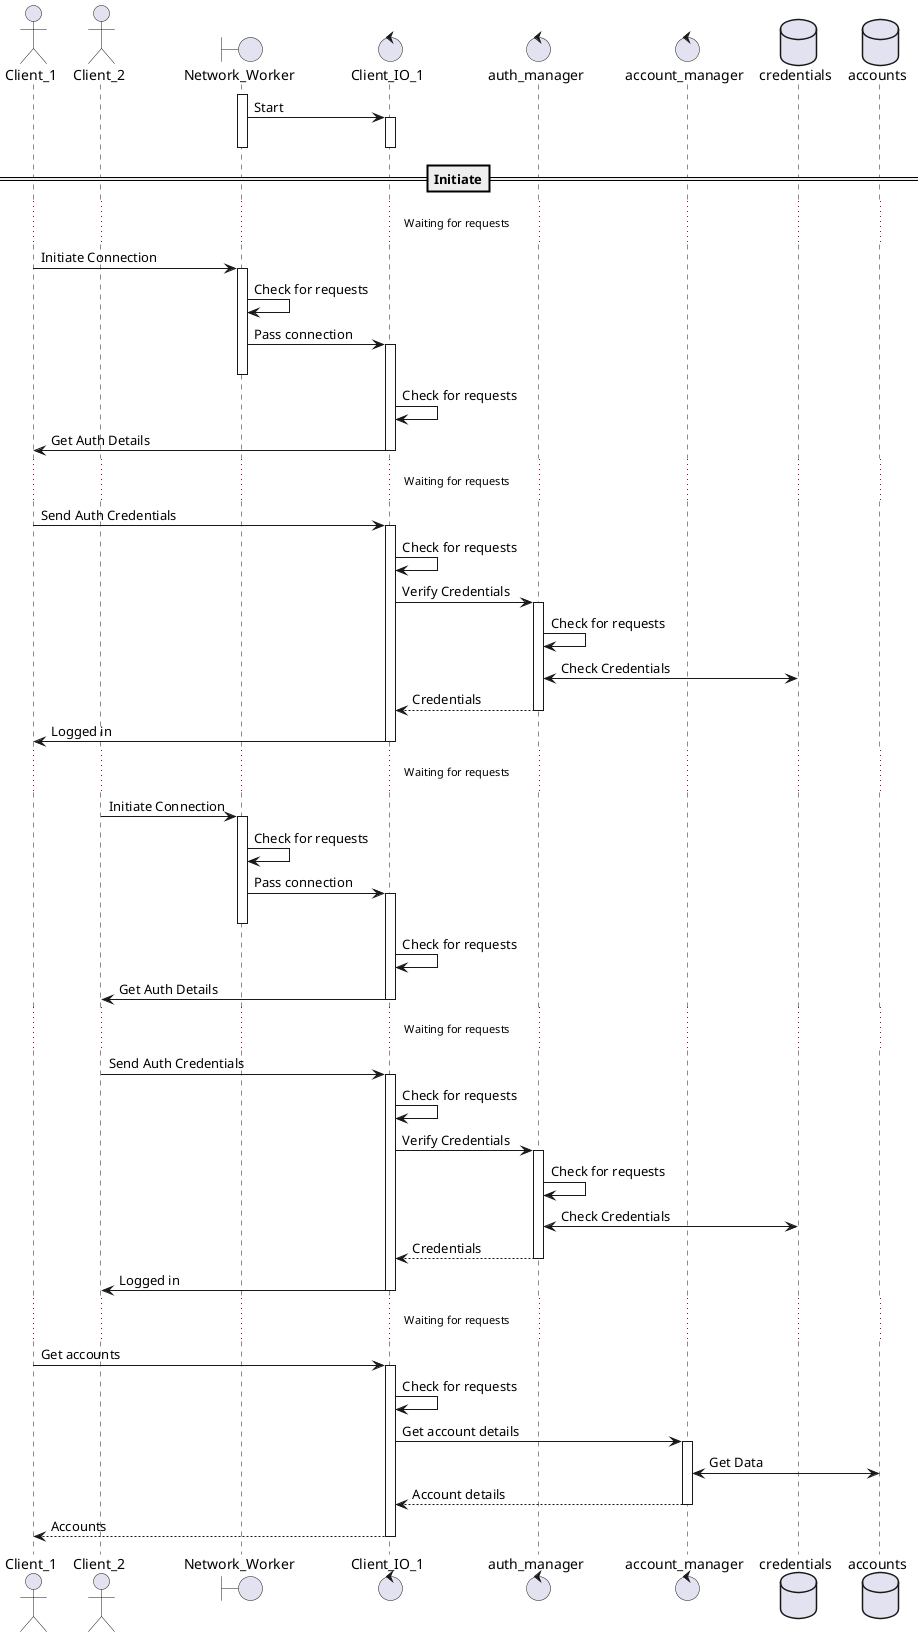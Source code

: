@startuml

@startuml
actor Client_1
actor Client_2
boundary Network_Worker
control Client_IO_1
control auth_manager
control account_manager
database credentials
database accounts

activate Network_Worker
Network_Worker -> Client_IO_1 ++: Start

==Initiate==
deactivate Network_Worker
deactivate Client_IO_1
...Waiting for requests...

Client_1 -> Network_Worker ++: Initiate Connection
Network_Worker -> Network_Worker : Check for requests



Network_Worker -> Client_IO_1 ++: Pass connection
deactivate Network_Worker
Client_IO_1 -> Client_IO_1 : Check for requests


Client_IO_1 -> Client_1: Get Auth Details
deactivate Client_IO_1

...Waiting for requests...
Client_1 -> Client_IO_1 ++: Send Auth Credentials
Client_IO_1 -> Client_IO_1 : Check for requests

Client_IO_1 -> auth_manager ++: Verify Credentials
auth_manager -> auth_manager : Check for requests
auth_manager <-> credentials : Check Credentials
return Credentials
Client_IO_1 -> Client_1 : Logged in
deactivate Client_IO_1

...Waiting for requests...

Client_2 -> Network_Worker ++: Initiate Connection
Network_Worker -> Network_Worker : Check for requests



Network_Worker -> Client_IO_1 ++: Pass connection
deactivate Network_Worker
Client_IO_1 -> Client_IO_1 : Check for requests


Client_IO_1 -> Client_2: Get Auth Details
deactivate Client_IO_1

...Waiting for requests...
Client_2 -> Client_IO_1 ++: Send Auth Credentials
Client_IO_1 -> Client_IO_1 : Check for requests

Client_IO_1 -> auth_manager ++: Verify Credentials
auth_manager -> auth_manager : Check for requests
auth_manager <-> credentials : Check Credentials
return Credentials
Client_IO_1 -> Client_2 : Logged in
deactivate Client_IO_1

...Waiting for requests...


Client_1 -> Client_IO_1 ++: Get accounts
Client_IO_1 -> Client_IO_1 : Check for requests

Client_IO_1 -> account_manager ++:Get account details
account_manager <-> accounts :Get Data
return Account details
return Accounts

deactivate Client_IO_1
deactivate Client_1
@enduml

@enduml